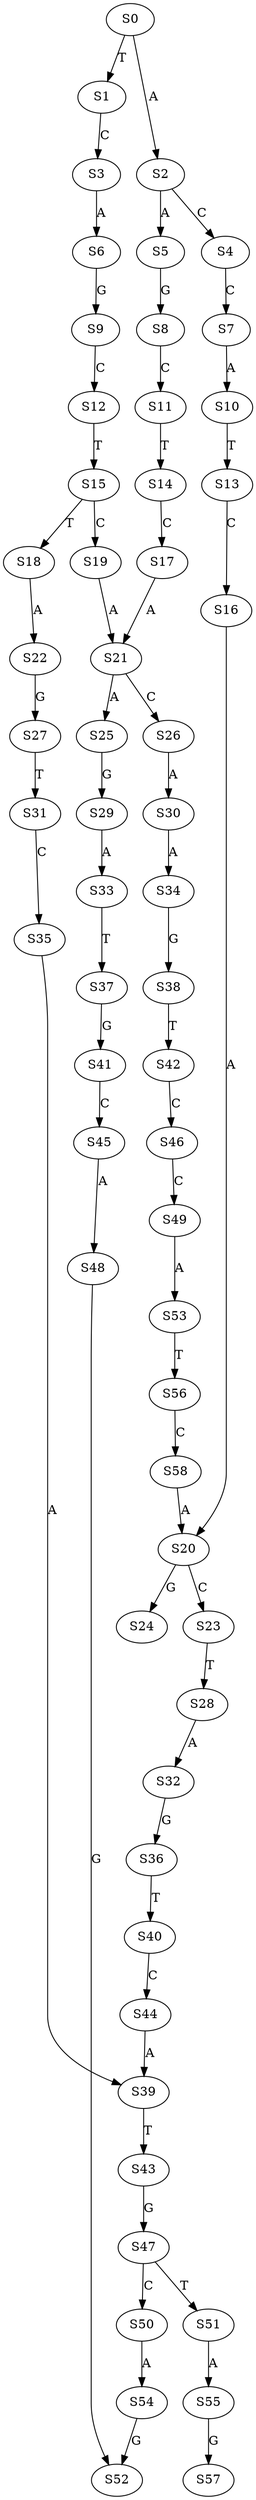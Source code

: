 strict digraph  {
	S0 -> S1 [ label = T ];
	S0 -> S2 [ label = A ];
	S1 -> S3 [ label = C ];
	S2 -> S4 [ label = C ];
	S2 -> S5 [ label = A ];
	S3 -> S6 [ label = A ];
	S4 -> S7 [ label = C ];
	S5 -> S8 [ label = G ];
	S6 -> S9 [ label = G ];
	S7 -> S10 [ label = A ];
	S8 -> S11 [ label = C ];
	S9 -> S12 [ label = C ];
	S10 -> S13 [ label = T ];
	S11 -> S14 [ label = T ];
	S12 -> S15 [ label = T ];
	S13 -> S16 [ label = C ];
	S14 -> S17 [ label = C ];
	S15 -> S18 [ label = T ];
	S15 -> S19 [ label = C ];
	S16 -> S20 [ label = A ];
	S17 -> S21 [ label = A ];
	S18 -> S22 [ label = A ];
	S19 -> S21 [ label = A ];
	S20 -> S23 [ label = C ];
	S20 -> S24 [ label = G ];
	S21 -> S25 [ label = A ];
	S21 -> S26 [ label = C ];
	S22 -> S27 [ label = G ];
	S23 -> S28 [ label = T ];
	S25 -> S29 [ label = G ];
	S26 -> S30 [ label = A ];
	S27 -> S31 [ label = T ];
	S28 -> S32 [ label = A ];
	S29 -> S33 [ label = A ];
	S30 -> S34 [ label = A ];
	S31 -> S35 [ label = C ];
	S32 -> S36 [ label = G ];
	S33 -> S37 [ label = T ];
	S34 -> S38 [ label = G ];
	S35 -> S39 [ label = A ];
	S36 -> S40 [ label = T ];
	S37 -> S41 [ label = G ];
	S38 -> S42 [ label = T ];
	S39 -> S43 [ label = T ];
	S40 -> S44 [ label = C ];
	S41 -> S45 [ label = C ];
	S42 -> S46 [ label = C ];
	S43 -> S47 [ label = G ];
	S44 -> S39 [ label = A ];
	S45 -> S48 [ label = A ];
	S46 -> S49 [ label = C ];
	S47 -> S50 [ label = C ];
	S47 -> S51 [ label = T ];
	S48 -> S52 [ label = G ];
	S49 -> S53 [ label = A ];
	S50 -> S54 [ label = A ];
	S51 -> S55 [ label = A ];
	S53 -> S56 [ label = T ];
	S54 -> S52 [ label = G ];
	S55 -> S57 [ label = G ];
	S56 -> S58 [ label = C ];
	S58 -> S20 [ label = A ];
}

